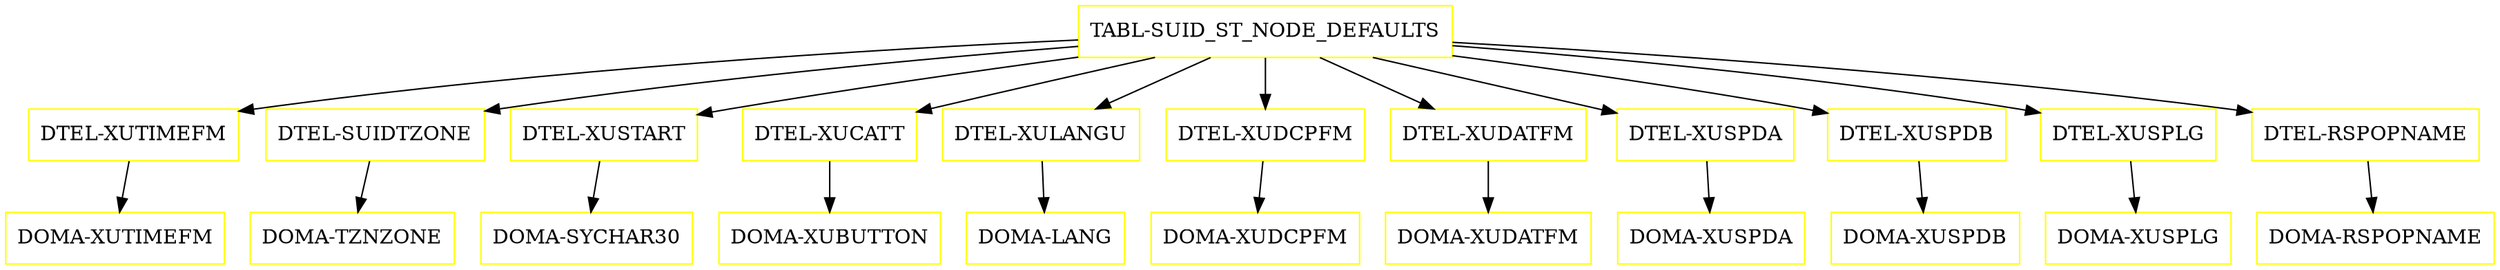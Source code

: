 digraph G {
  "TABL-SUID_ST_NODE_DEFAULTS" [shape=box,color=yellow];
  "DTEL-XUTIMEFM" [shape=box,color=yellow,URL="./DTEL_XUTIMEFM.html"];
  "DOMA-XUTIMEFM" [shape=box,color=yellow,URL="./DOMA_XUTIMEFM.html"];
  "DTEL-SUIDTZONE" [shape=box,color=yellow,URL="./DTEL_SUIDTZONE.html"];
  "DOMA-TZNZONE" [shape=box,color=yellow,URL="./DOMA_TZNZONE.html"];
  "DTEL-XUSTART" [shape=box,color=yellow,URL="./DTEL_XUSTART.html"];
  "DOMA-SYCHAR30" [shape=box,color=yellow,URL="./DOMA_SYCHAR30.html"];
  "DTEL-XUCATT" [shape=box,color=yellow,URL="./DTEL_XUCATT.html"];
  "DOMA-XUBUTTON" [shape=box,color=yellow,URL="./DOMA_XUBUTTON.html"];
  "DTEL-XULANGU" [shape=box,color=yellow,URL="./DTEL_XULANGU.html"];
  "DOMA-LANG" [shape=box,color=yellow,URL="./DOMA_LANG.html"];
  "DTEL-XUDCPFM" [shape=box,color=yellow,URL="./DTEL_XUDCPFM.html"];
  "DOMA-XUDCPFM" [shape=box,color=yellow,URL="./DOMA_XUDCPFM.html"];
  "DTEL-XUDATFM" [shape=box,color=yellow,URL="./DTEL_XUDATFM.html"];
  "DOMA-XUDATFM" [shape=box,color=yellow,URL="./DOMA_XUDATFM.html"];
  "DTEL-XUSPDA" [shape=box,color=yellow,URL="./DTEL_XUSPDA.html"];
  "DOMA-XUSPDA" [shape=box,color=yellow,URL="./DOMA_XUSPDA.html"];
  "DTEL-XUSPDB" [shape=box,color=yellow,URL="./DTEL_XUSPDB.html"];
  "DOMA-XUSPDB" [shape=box,color=yellow,URL="./DOMA_XUSPDB.html"];
  "DTEL-XUSPLG" [shape=box,color=yellow,URL="./DTEL_XUSPLG.html"];
  "DOMA-XUSPLG" [shape=box,color=yellow,URL="./DOMA_XUSPLG.html"];
  "DTEL-RSPOPNAME" [shape=box,color=yellow,URL="./DTEL_RSPOPNAME.html"];
  "DOMA-RSPOPNAME" [shape=box,color=yellow,URL="./DOMA_RSPOPNAME.html"];
  "TABL-SUID_ST_NODE_DEFAULTS" -> "DTEL-RSPOPNAME";
  "TABL-SUID_ST_NODE_DEFAULTS" -> "DTEL-XUSPLG";
  "TABL-SUID_ST_NODE_DEFAULTS" -> "DTEL-XUSPDB";
  "TABL-SUID_ST_NODE_DEFAULTS" -> "DTEL-XUSPDA";
  "TABL-SUID_ST_NODE_DEFAULTS" -> "DTEL-XUDATFM";
  "TABL-SUID_ST_NODE_DEFAULTS" -> "DTEL-XUDCPFM";
  "TABL-SUID_ST_NODE_DEFAULTS" -> "DTEL-XULANGU";
  "TABL-SUID_ST_NODE_DEFAULTS" -> "DTEL-XUCATT";
  "TABL-SUID_ST_NODE_DEFAULTS" -> "DTEL-XUSTART";
  "TABL-SUID_ST_NODE_DEFAULTS" -> "DTEL-SUIDTZONE";
  "TABL-SUID_ST_NODE_DEFAULTS" -> "DTEL-XUTIMEFM";
  "DTEL-XUTIMEFM" -> "DOMA-XUTIMEFM";
  "DTEL-SUIDTZONE" -> "DOMA-TZNZONE";
  "DTEL-XUSTART" -> "DOMA-SYCHAR30";
  "DTEL-XUCATT" -> "DOMA-XUBUTTON";
  "DTEL-XULANGU" -> "DOMA-LANG";
  "DTEL-XUDCPFM" -> "DOMA-XUDCPFM";
  "DTEL-XUDATFM" -> "DOMA-XUDATFM";
  "DTEL-XUSPDA" -> "DOMA-XUSPDA";
  "DTEL-XUSPDB" -> "DOMA-XUSPDB";
  "DTEL-XUSPLG" -> "DOMA-XUSPLG";
  "DTEL-RSPOPNAME" -> "DOMA-RSPOPNAME";
}
